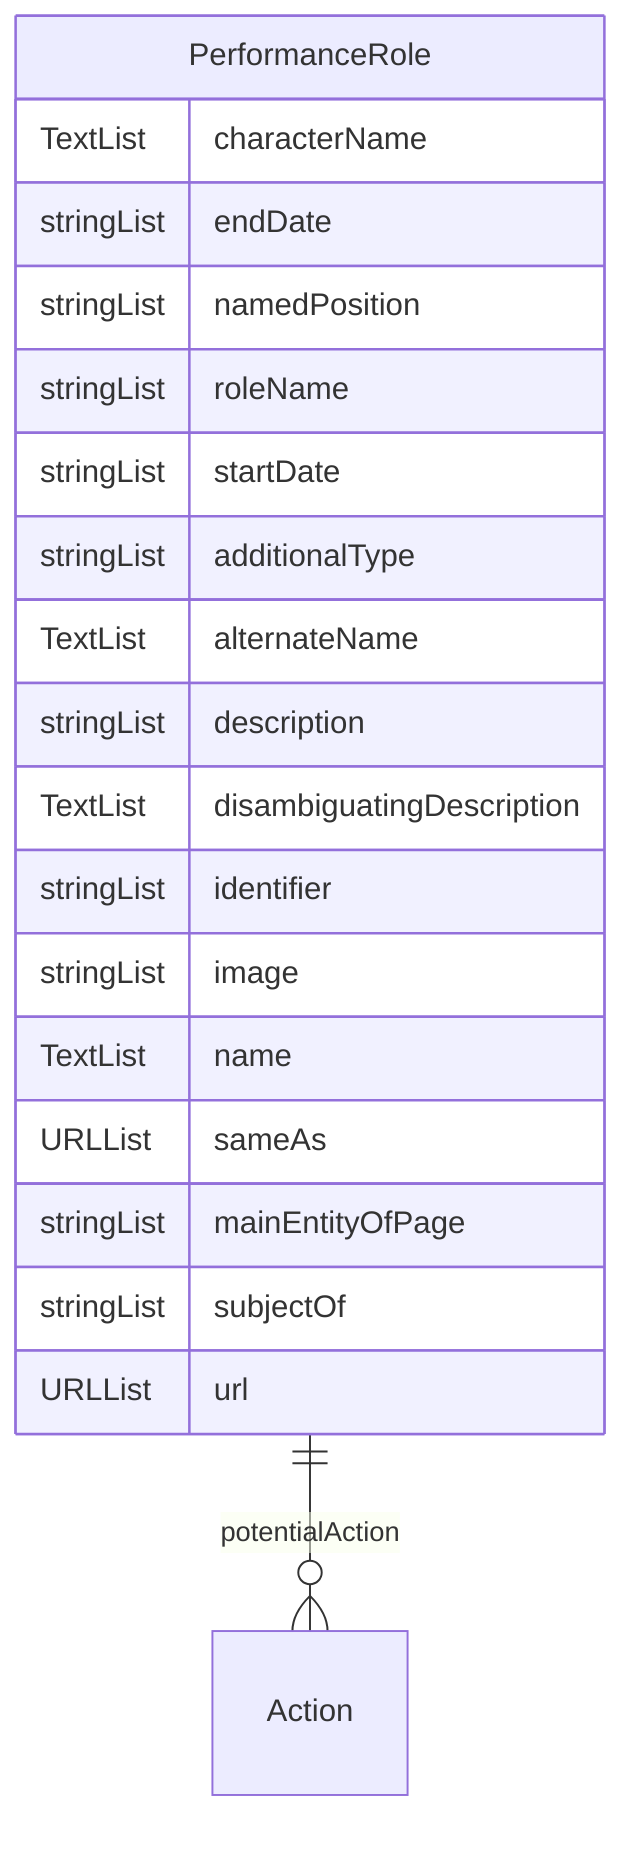 erDiagram
PerformanceRole {
    TextList characterName  
    stringList endDate  
    stringList namedPosition  
    stringList roleName  
    stringList startDate  
    stringList additionalType  
    TextList alternateName  
    stringList description  
    TextList disambiguatingDescription  
    stringList identifier  
    stringList image  
    TextList name  
    URLList sameAs  
    stringList mainEntityOfPage  
    stringList subjectOf  
    URLList url  
}

PerformanceRole ||--}o Action : "potentialAction"